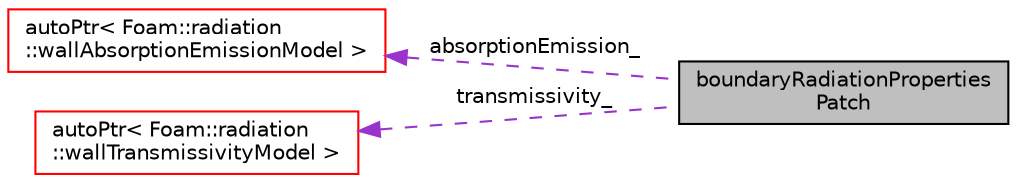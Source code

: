 digraph "boundaryRadiationPropertiesPatch"
{
  bgcolor="transparent";
  edge [fontname="Helvetica",fontsize="10",labelfontname="Helvetica",labelfontsize="10"];
  node [fontname="Helvetica",fontsize="10",shape=record];
  rankdir="LR";
  Node1 [label="boundaryRadiationProperties\lPatch",height=0.2,width=0.4,color="black", fillcolor="grey75", style="filled" fontcolor="black"];
  Node2 -> Node1 [dir="back",color="darkorchid3",fontsize="10",style="dashed",label=" absorptionEmission_" ,fontname="Helvetica"];
  Node2 [label="autoPtr\< Foam::radiation\l::wallAbsorptionEmissionModel \>",height=0.2,width=0.4,color="red",URL="$classFoam_1_1autoPtr.html"];
  Node3 -> Node1 [dir="back",color="darkorchid3",fontsize="10",style="dashed",label=" transmissivity_" ,fontname="Helvetica"];
  Node3 [label="autoPtr\< Foam::radiation\l::wallTransmissivityModel \>",height=0.2,width=0.4,color="red",URL="$classFoam_1_1autoPtr.html"];
}
